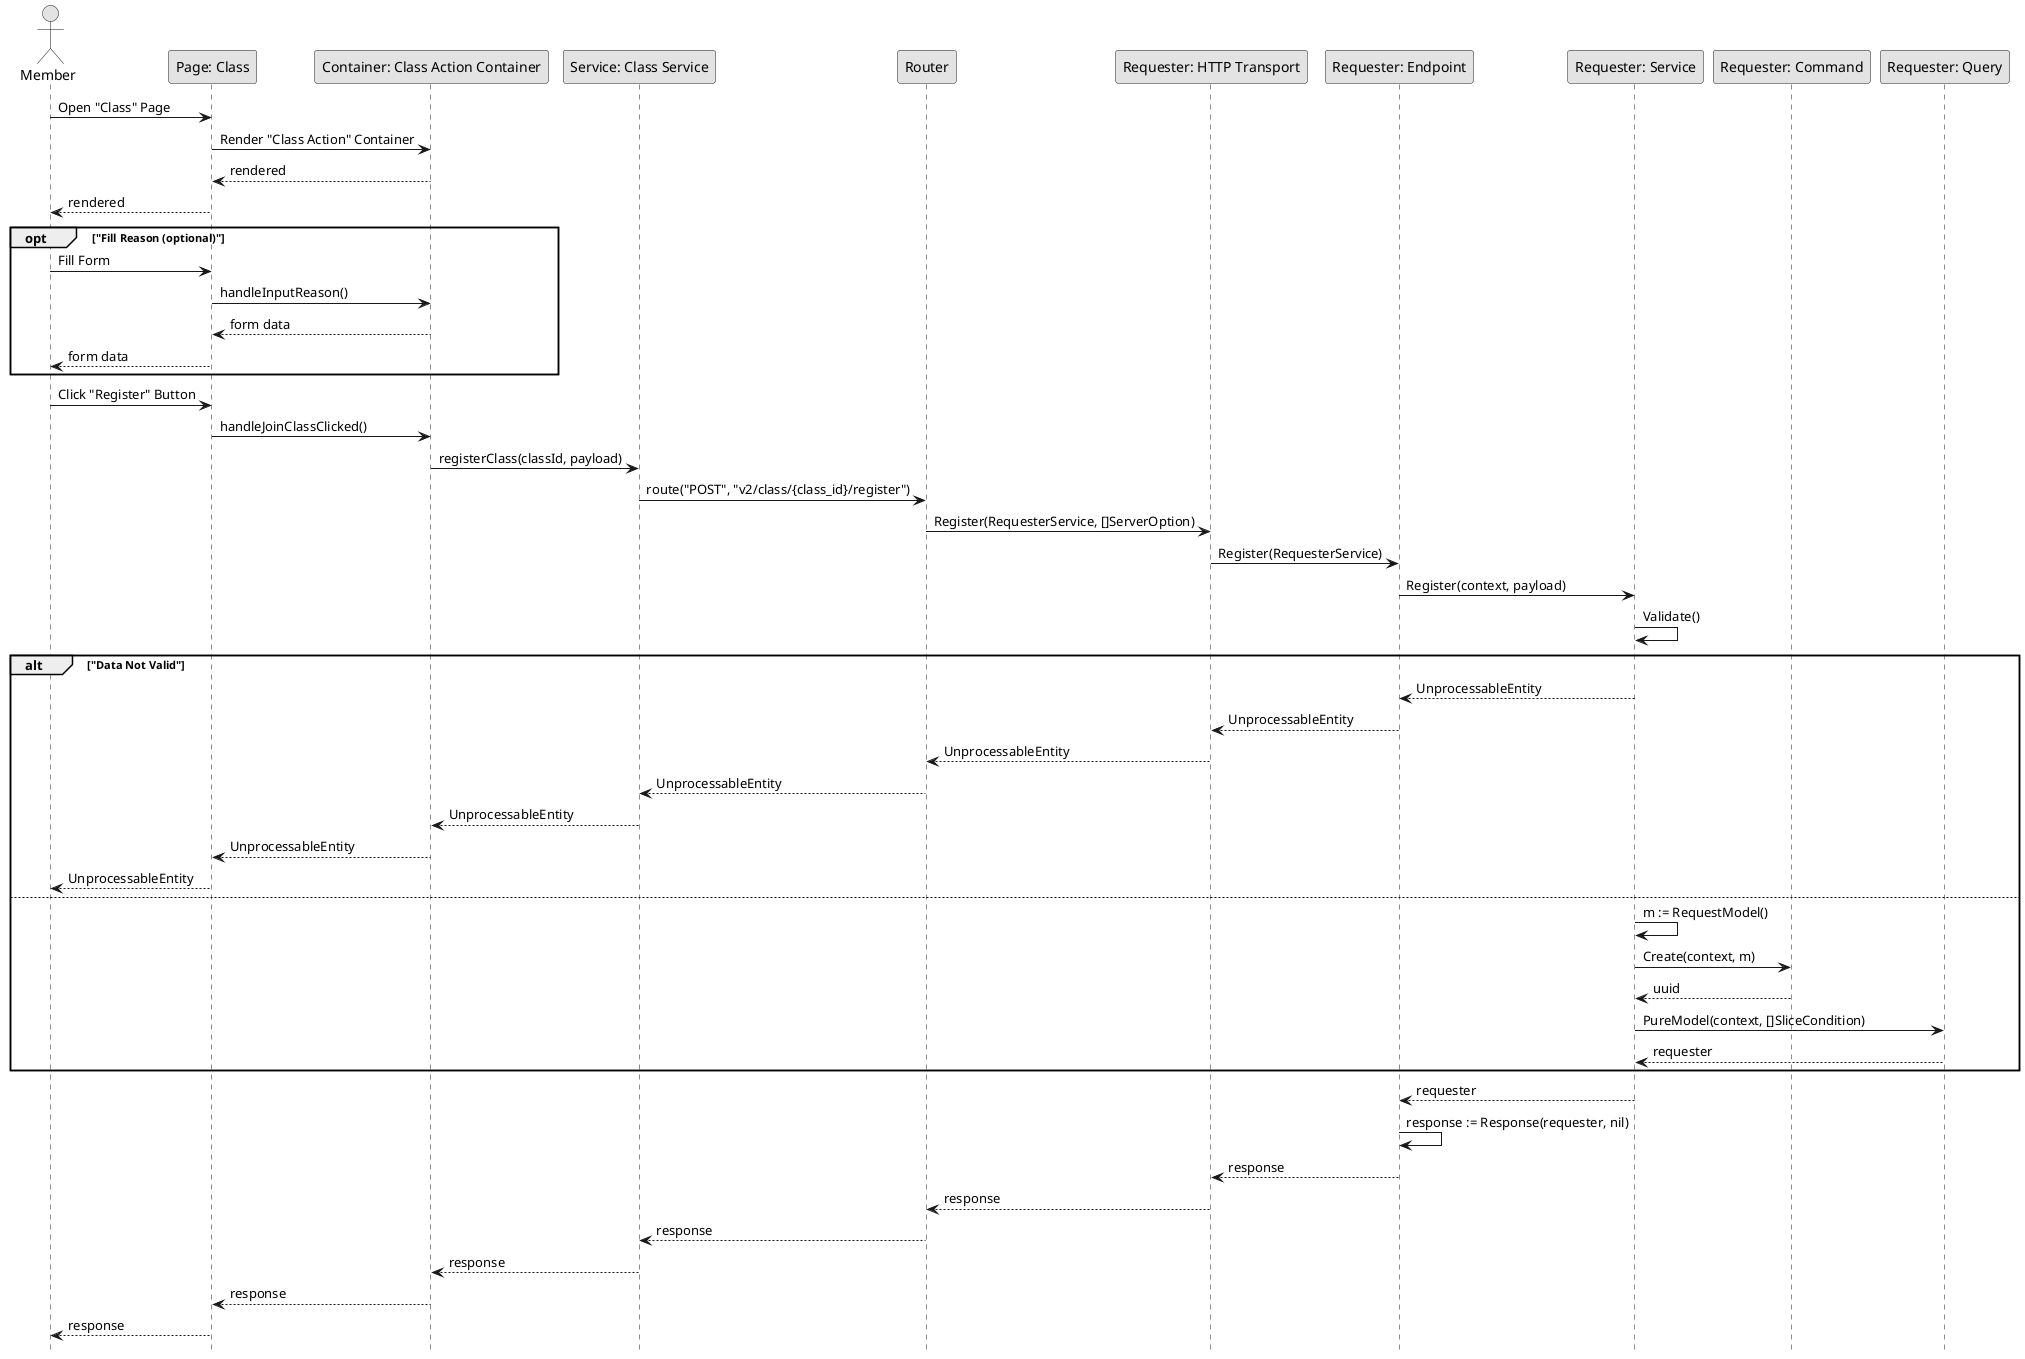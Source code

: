 @startuml RegisterClass

skinparam Monochrome true
skinparam Shadowing false
hide footbox

actor Member
participant "Page: Class" as ClassPage
participant "Container: Class Action Container" as ClassActionContainer
participant "Service: Class Service" as FEClassService
participant "Router" as Router
participant "Requester: HTTP Transport" as RequesterHTTPTransport
participant "Requester: Endpoint" as RequesterEndpoint
participant "Requester: Service" as RequesterService
participant "Requester: Command" as RequesterCommand
participant "Requester: Query" as RequesterQuery

Member->ClassPage: Open "Class" Page
ClassPage->ClassActionContainer: Render "Class Action" Container
ClassActionContainer-->ClassPage: rendered
ClassPage-->Member: rendered

opt "Fill Reason (optional)"
    Member->ClassPage: Fill Form
    ClassPage->ClassActionContainer: handleInputReason()
    ClassActionContainer-->ClassPage: form data
    ClassPage-->Member: form data
end

Member->ClassPage: Click "Register" Button
ClassPage->ClassActionContainer: handleJoinClassClicked()
ClassActionContainer->FEClassService: registerClass(classId, payload)
FEClassService->Router: route("POST", "v2/class/{class_id}/register")
Router->RequesterHTTPTransport: Register(RequesterService, []ServerOption)
RequesterHTTPTransport->RequesterEndpoint: Register(RequesterService)
RequesterEndpoint->RequesterService: Register(context, payload)
RequesterService->RequesterService: Validate()

alt "Data Not Valid"
    RequesterService-->RequesterEndpoint: UnprocessableEntity
    RequesterEndpoint-->RequesterHTTPTransport: UnprocessableEntity
    RequesterHTTPTransport-->Router: UnprocessableEntity
    Router-->FEClassService: UnprocessableEntity
    FEClassService-->ClassActionContainer: UnprocessableEntity
    ClassActionContainer-->ClassPage: UnprocessableEntity
    ClassPage-->Member: UnprocessableEntity
else
    RequesterService->RequesterService: m := RequestModel()
    RequesterService->RequesterCommand: Create(context, m)
    RequesterCommand-->RequesterService: uuid

    RequesterService->RequesterQuery: PureModel(context, []SliceCondition)
    RequesterQuery-->RequesterService: requester
end

RequesterService-->RequesterEndpoint: requester
RequesterEndpoint->RequesterEndpoint: response := Response(requester, nil)
RequesterEndpoint-->RequesterHTTPTransport: response
RequesterHTTPTransport-->Router: response
Router-->FEClassService: response
FEClassService-->ClassActionContainer: response
ClassActionContainer-->ClassPage: response
ClassPage-->Member: response

@enduml